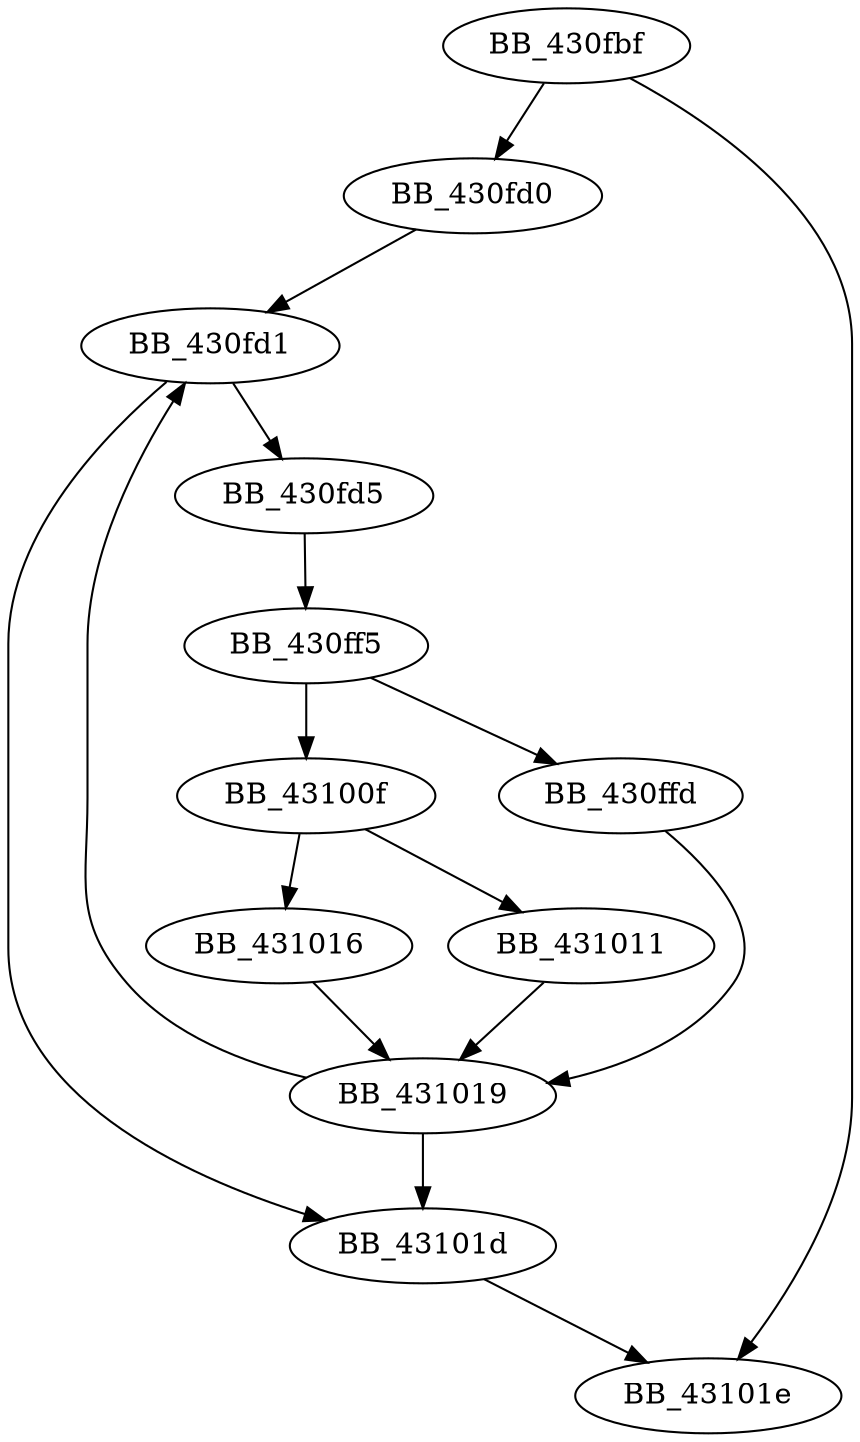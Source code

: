 DiGraph _TranslateName{
BB_430fbf->BB_430fd0
BB_430fbf->BB_43101e
BB_430fd0->BB_430fd1
BB_430fd1->BB_430fd5
BB_430fd1->BB_43101d
BB_430fd5->BB_430ff5
BB_430ff5->BB_430ffd
BB_430ff5->BB_43100f
BB_430ffd->BB_431019
BB_43100f->BB_431011
BB_43100f->BB_431016
BB_431011->BB_431019
BB_431016->BB_431019
BB_431019->BB_430fd1
BB_431019->BB_43101d
BB_43101d->BB_43101e
}
